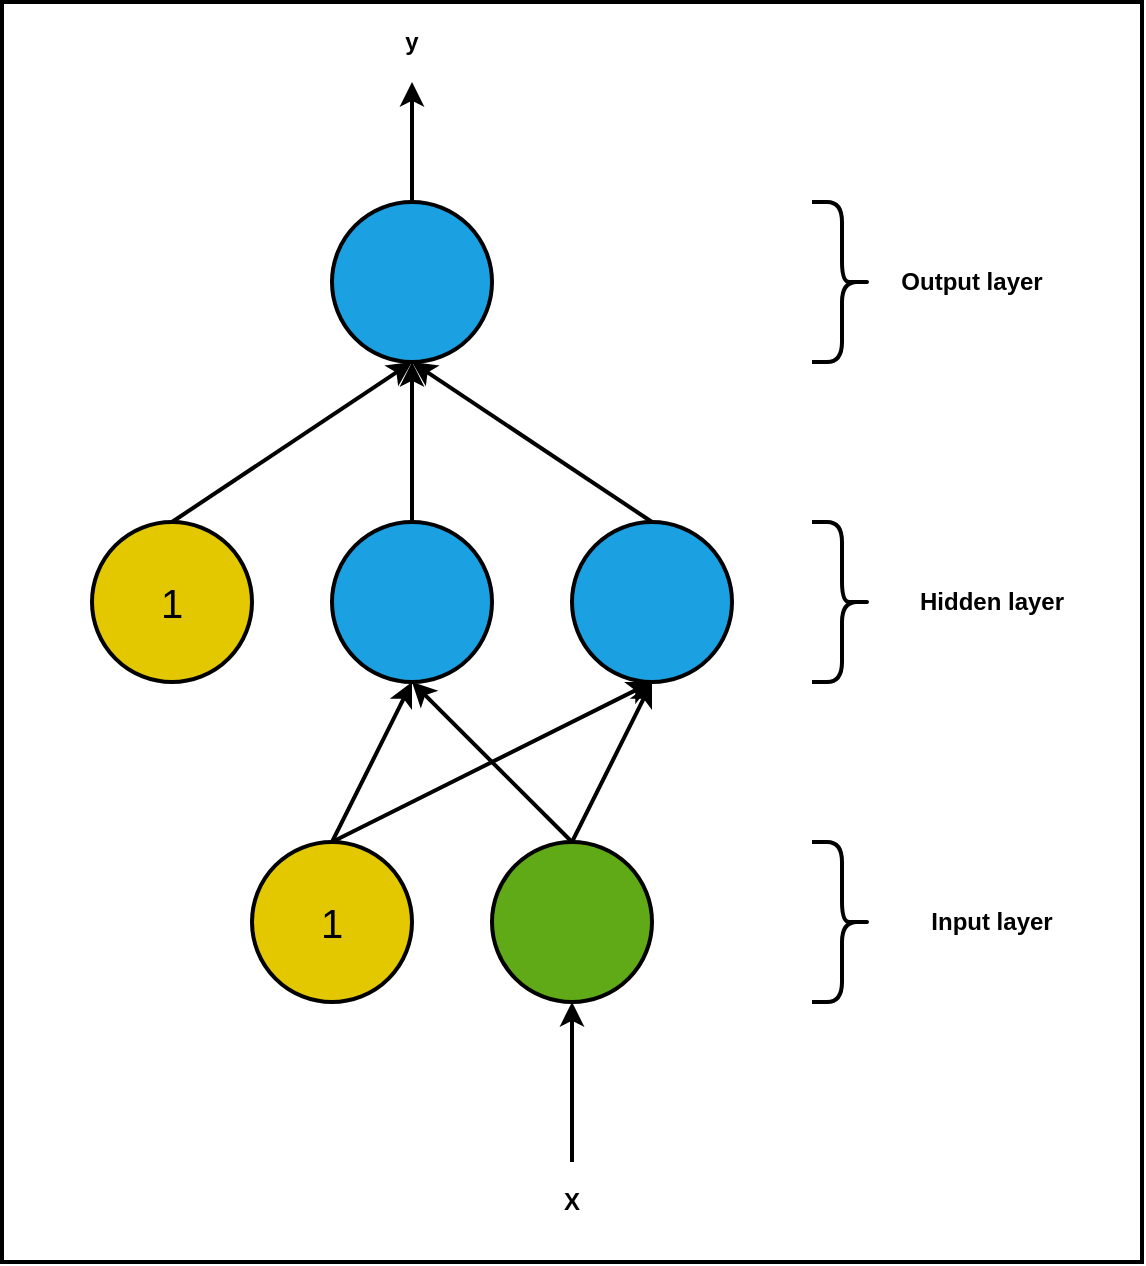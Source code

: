 <mxfile version="14.2.4" type="embed">
    <diagram id="4pYF626DbcvCVn8dTjsp" name="Page-1">
        <mxGraphModel dx="1068" dy="790" grid="1" gridSize="10" guides="1" tooltips="1" connect="1" arrows="1" fold="1" page="1" pageScale="1" pageWidth="827" pageHeight="1169" math="0" shadow="0">
            <root>
                <mxCell id="0"/>
                <mxCell id="1" parent="0"/>
                <mxCell id="27" value="" style="rounded=0;whiteSpace=wrap;html=1;strokeColor=#000000;strokeWidth=2;fontStyle=0;fillColor=#FFFFFF;" vertex="1" parent="1">
                    <mxGeometry x="115" y="70" width="570" height="630" as="geometry"/>
                </mxCell>
                <mxCell id="7" style="rounded=0;orthogonalLoop=1;jettySize=auto;html=1;exitX=0.5;exitY=0;exitDx=0;exitDy=0;entryX=0.5;entryY=1;entryDx=0;entryDy=0;strokeColor=#000000;strokeWidth=2;" edge="1" parent="1" source="2" target="3">
                    <mxGeometry relative="1" as="geometry"/>
                </mxCell>
                <mxCell id="2" value="" style="ellipse;whiteSpace=wrap;html=1;aspect=fixed;fillColor=#60a917;fontColor=#ffffff;strokeColor=#000000;strokeWidth=2;" vertex="1" parent="1">
                    <mxGeometry x="360" y="490" width="80" height="80" as="geometry"/>
                </mxCell>
                <mxCell id="3" value="" style="ellipse;whiteSpace=wrap;html=1;aspect=fixed;fillColor=#1ba1e2;fontColor=#ffffff;strokeColor=#000000;strokeWidth=2;" vertex="1" parent="1">
                    <mxGeometry x="280" y="330" width="80" height="80" as="geometry"/>
                </mxCell>
                <mxCell id="4" value="" style="ellipse;whiteSpace=wrap;html=1;aspect=fixed;fillColor=#1ba1e2;fontColor=#ffffff;strokeColor=#000000;strokeWidth=2;" vertex="1" parent="1">
                    <mxGeometry x="400" y="330" width="80" height="80" as="geometry"/>
                </mxCell>
                <mxCell id="5" value="&lt;font style=&quot;font-size: 20px&quot; color=&quot;#000000&quot;&gt;1&lt;/font&gt;" style="ellipse;whiteSpace=wrap;html=1;aspect=fixed;fillColor=#e3c800;fontColor=#ffffff;strokeColor=#B09500;" vertex="1" parent="1">
                    <mxGeometry x="160" y="330" width="80" height="80" as="geometry"/>
                </mxCell>
                <mxCell id="6" value="&lt;font style=&quot;font-size: 20px&quot; color=&quot;#000000&quot;&gt;1&lt;/font&gt;" style="ellipse;whiteSpace=wrap;html=1;aspect=fixed;fillColor=#e3c800;fontColor=#ffffff;strokeColor=#B09500;" vertex="1" parent="1">
                    <mxGeometry x="240" y="490" width="80" height="80" as="geometry"/>
                </mxCell>
                <mxCell id="8" style="rounded=0;orthogonalLoop=1;jettySize=auto;html=1;exitX=0.5;exitY=0;exitDx=0;exitDy=0;entryX=0.5;entryY=1;entryDx=0;entryDy=0;strokeColor=#000000;strokeWidth=2;" edge="1" parent="1" source="2" target="4">
                    <mxGeometry relative="1" as="geometry">
                        <mxPoint x="410" y="500" as="sourcePoint"/>
                        <mxPoint x="330" y="420" as="targetPoint"/>
                    </mxGeometry>
                </mxCell>
                <mxCell id="10" style="rounded=0;orthogonalLoop=1;jettySize=auto;html=1;exitX=0.5;exitY=0;exitDx=0;exitDy=0;entryX=0.5;entryY=1;entryDx=0;entryDy=0;strokeColor=#000000;strokeWidth=2;" edge="1" parent="1" source="6" target="3">
                    <mxGeometry relative="1" as="geometry">
                        <mxPoint x="410" y="500" as="sourcePoint"/>
                        <mxPoint x="330" y="420" as="targetPoint"/>
                    </mxGeometry>
                </mxCell>
                <mxCell id="11" style="rounded=0;orthogonalLoop=1;jettySize=auto;html=1;exitX=0.5;exitY=0;exitDx=0;exitDy=0;entryX=0.5;entryY=1;entryDx=0;entryDy=0;strokeColor=#000000;strokeWidth=2;" edge="1" parent="1" source="6" target="4">
                    <mxGeometry relative="1" as="geometry">
                        <mxPoint x="290" y="500" as="sourcePoint"/>
                        <mxPoint x="330" y="420" as="targetPoint"/>
                    </mxGeometry>
                </mxCell>
                <mxCell id="12" style="rounded=0;orthogonalLoop=1;jettySize=auto;html=1;entryX=0.5;entryY=1;entryDx=0;entryDy=0;strokeColor=#000000;strokeWidth=2;" edge="1" parent="1" target="2">
                    <mxGeometry relative="1" as="geometry">
                        <mxPoint x="400" y="650" as="sourcePoint"/>
                        <mxPoint x="450" y="420" as="targetPoint"/>
                    </mxGeometry>
                </mxCell>
                <mxCell id="13" value="" style="ellipse;whiteSpace=wrap;html=1;aspect=fixed;fillColor=#1ba1e2;fontColor=#ffffff;strokeColor=#000000;strokeWidth=2;" vertex="1" parent="1">
                    <mxGeometry x="280" y="170" width="80" height="80" as="geometry"/>
                </mxCell>
                <mxCell id="14" style="rounded=0;orthogonalLoop=1;jettySize=auto;html=1;exitX=0.5;exitY=0;exitDx=0;exitDy=0;entryX=0.5;entryY=1;entryDx=0;entryDy=0;strokeColor=#000000;strokeWidth=2;" edge="1" parent="1" source="4" target="13">
                    <mxGeometry relative="1" as="geometry">
                        <mxPoint x="410" y="500" as="sourcePoint"/>
                        <mxPoint x="330" y="420" as="targetPoint"/>
                    </mxGeometry>
                </mxCell>
                <mxCell id="15" style="rounded=0;orthogonalLoop=1;jettySize=auto;html=1;exitX=0.5;exitY=0;exitDx=0;exitDy=0;entryX=0.5;entryY=1;entryDx=0;entryDy=0;strokeColor=#000000;strokeWidth=2;" edge="1" parent="1" source="3" target="13">
                    <mxGeometry relative="1" as="geometry">
                        <mxPoint x="450" y="340" as="sourcePoint"/>
                        <mxPoint x="330" y="260" as="targetPoint"/>
                    </mxGeometry>
                </mxCell>
                <mxCell id="16" style="rounded=0;orthogonalLoop=1;jettySize=auto;html=1;exitX=0.5;exitY=0;exitDx=0;exitDy=0;entryX=0.5;entryY=1;entryDx=0;entryDy=0;strokeColor=#000000;strokeWidth=2;" edge="1" parent="1" source="5" target="13">
                    <mxGeometry relative="1" as="geometry">
                        <mxPoint x="330" y="340" as="sourcePoint"/>
                        <mxPoint x="330" y="260" as="targetPoint"/>
                    </mxGeometry>
                </mxCell>
                <mxCell id="17" style="rounded=0;orthogonalLoop=1;jettySize=auto;html=1;exitX=0.5;exitY=0;exitDx=0;exitDy=0;strokeColor=#000000;strokeWidth=2;" edge="1" parent="1" source="13">
                    <mxGeometry relative="1" as="geometry">
                        <mxPoint x="340" y="350" as="sourcePoint"/>
                        <mxPoint x="320" y="110" as="targetPoint"/>
                    </mxGeometry>
                </mxCell>
                <mxCell id="19" value="" style="shape=curlyBracket;whiteSpace=wrap;html=1;rounded=1;strokeColor=#000000;strokeWidth=2;fillColor=none;rotation=-180;" vertex="1" parent="1">
                    <mxGeometry x="520" y="330" width="30" height="80" as="geometry"/>
                </mxCell>
                <mxCell id="20" value="" style="shape=curlyBracket;whiteSpace=wrap;html=1;rounded=1;strokeColor=#000000;strokeWidth=2;fillColor=none;rotation=-180;" vertex="1" parent="1">
                    <mxGeometry x="520" y="170" width="30" height="80" as="geometry"/>
                </mxCell>
                <mxCell id="21" value="" style="shape=curlyBracket;whiteSpace=wrap;html=1;rounded=1;strokeColor=#000000;strokeWidth=2;fillColor=none;rotation=-180;" vertex="1" parent="1">
                    <mxGeometry x="520" y="490" width="30" height="80" as="geometry"/>
                </mxCell>
                <mxCell id="22" value="&lt;font color=&quot;#000000&quot;&gt;&lt;b&gt;Output layer&lt;/b&gt;&lt;/font&gt;" style="text;html=1;strokeColor=none;fillColor=none;align=center;verticalAlign=middle;whiteSpace=wrap;rounded=0;" vertex="1" parent="1">
                    <mxGeometry x="560" y="200" width="80" height="20" as="geometry"/>
                </mxCell>
                <mxCell id="23" value="&lt;font color=&quot;#000000&quot;&gt;&lt;b&gt;Hidden layer&lt;/b&gt;&lt;/font&gt;" style="text;html=1;strokeColor=none;fillColor=none;align=center;verticalAlign=middle;whiteSpace=wrap;rounded=0;" vertex="1" parent="1">
                    <mxGeometry x="570" y="360" width="80" height="20" as="geometry"/>
                </mxCell>
                <mxCell id="24" value="&lt;font color=&quot;#000000&quot;&gt;&lt;b&gt;Input layer&lt;/b&gt;&lt;/font&gt;" style="text;html=1;strokeColor=none;fillColor=none;align=center;verticalAlign=middle;whiteSpace=wrap;rounded=0;" vertex="1" parent="1">
                    <mxGeometry x="570" y="520" width="80" height="20" as="geometry"/>
                </mxCell>
                <mxCell id="25" value="&lt;b&gt;&lt;font color=&quot;#000000&quot;&gt;X&lt;/font&gt;&lt;/b&gt;" style="text;html=1;strokeColor=none;fillColor=none;align=center;verticalAlign=middle;whiteSpace=wrap;rounded=0;" vertex="1" parent="1">
                    <mxGeometry x="380" y="660" width="40" height="20" as="geometry"/>
                </mxCell>
                <mxCell id="26" value="&lt;font color=&quot;#000000&quot;&gt;&lt;b&gt;y&lt;/b&gt;&lt;/font&gt;" style="text;html=1;strokeColor=none;fillColor=none;align=center;verticalAlign=middle;whiteSpace=wrap;rounded=0;" vertex="1" parent="1">
                    <mxGeometry x="300" y="80" width="40" height="20" as="geometry"/>
                </mxCell>
                <mxCell id="28" value="&lt;font style=&quot;font-size: 20px&quot; color=&quot;#000000&quot;&gt;1&lt;/font&gt;" style="ellipse;whiteSpace=wrap;html=1;aspect=fixed;fillColor=#e3c800;fontColor=#ffffff;strokeColor=#000000;strokeWidth=2;" vertex="1" parent="1">
                    <mxGeometry x="160" y="330" width="80" height="80" as="geometry"/>
                </mxCell>
                <mxCell id="29" value="&lt;font style=&quot;font-size: 20px&quot; color=&quot;#000000&quot;&gt;1&lt;/font&gt;" style="ellipse;whiteSpace=wrap;html=1;aspect=fixed;fillColor=#e3c800;fontColor=#ffffff;strokeColor=#000000;strokeWidth=2;" vertex="1" parent="1">
                    <mxGeometry x="240" y="490" width="80" height="80" as="geometry"/>
                </mxCell>
            </root>
        </mxGraphModel>
    </diagram>
</mxfile>
